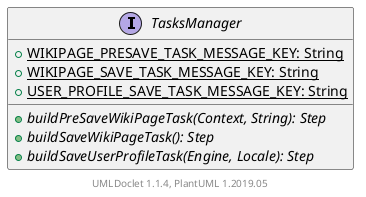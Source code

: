 @startuml

    interface TasksManager [[TasksManager.html]] {
        {static} +WIKIPAGE_PRESAVE_TASK_MESSAGE_KEY: String
        {static} +WIKIPAGE_SAVE_TASK_MESSAGE_KEY: String
        {static} +USER_PROFILE_SAVE_TASK_MESSAGE_KEY: String
        {abstract} +buildPreSaveWikiPageTask(Context, String): Step
        {abstract} +buildSaveWikiPageTask(): Step
        {abstract} +buildSaveUserProfileTask(Engine, Locale): Step
    }


    center footer UMLDoclet 1.1.4, PlantUML 1.2019.05
@enduml
